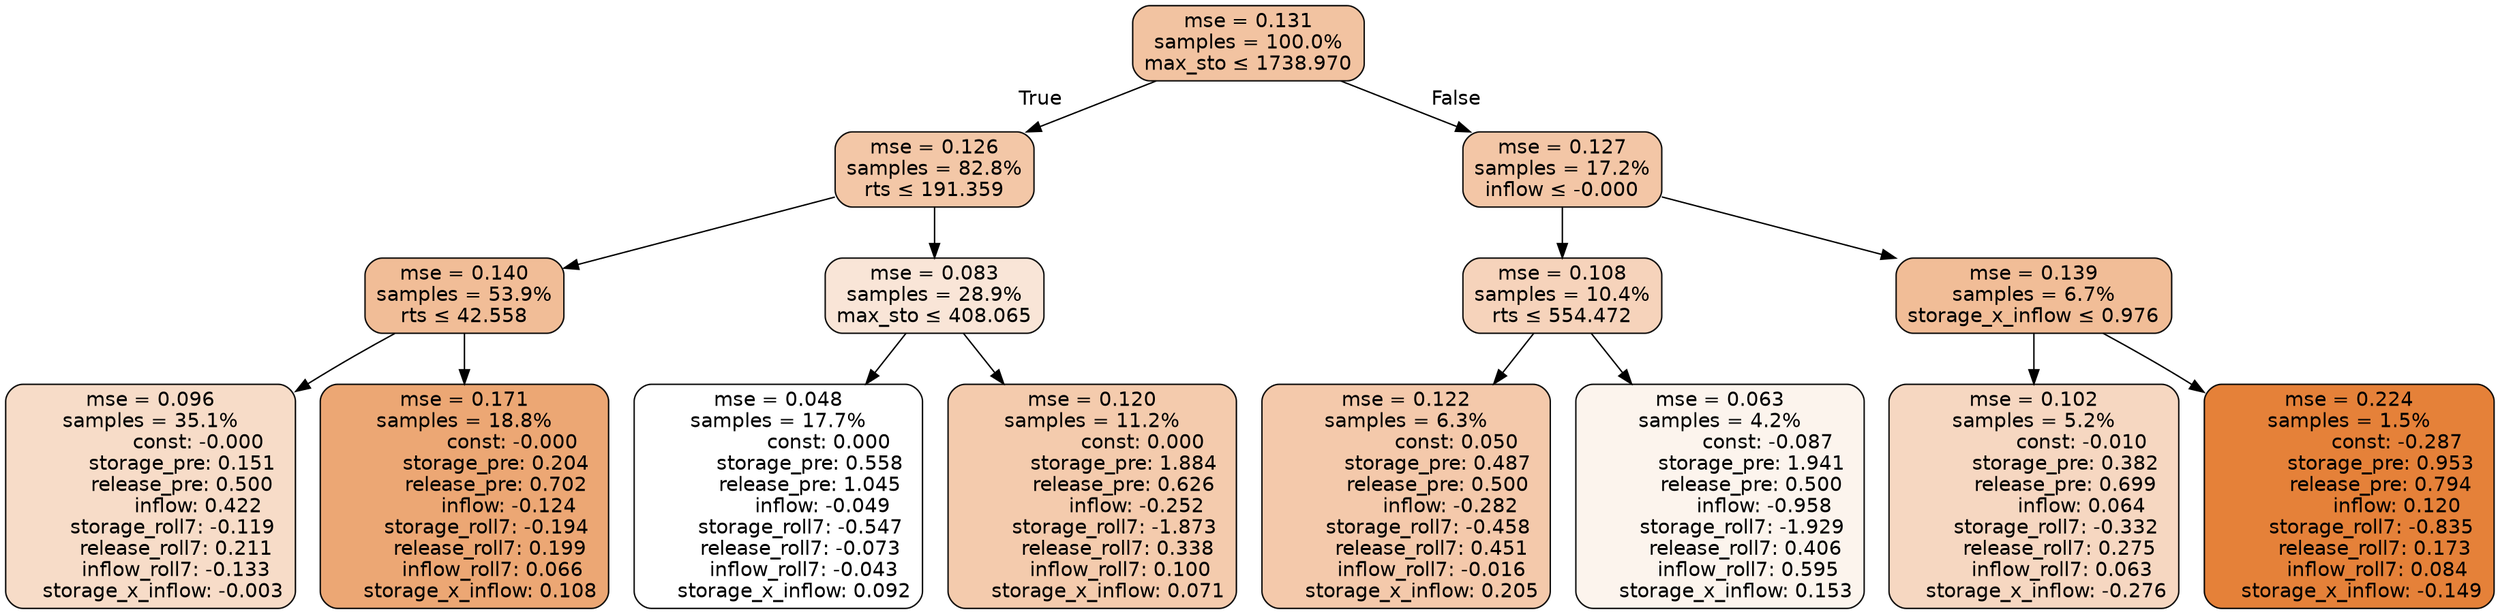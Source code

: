 digraph tree {
bgcolor="transparent"
node [shape=rectangle, style="filled, rounded", color="black", fontname=helvetica] ;
edge [fontname=helvetica] ;
	"0" [label="mse = 0.131
samples = 100.0%
max_sto &le; 1738.970", fillcolor="#f2c3a1"]
	"1" [label="mse = 0.126
samples = 82.8%
rts &le; 191.359", fillcolor="#f3c7a7"]
	"2" [label="mse = 0.140
samples = 53.9%
rts &le; 42.558", fillcolor="#f1bd97"]
	"3" [label="mse = 0.096
samples = 35.1%
               const: -0.000
          storage_pre: 0.151
          release_pre: 0.500
               inflow: 0.422
       storage_roll7: -0.119
        release_roll7: 0.211
        inflow_roll7: -0.133
    storage_x_inflow: -0.003", fillcolor="#f7dcc8"]
	"4" [label="mse = 0.171
samples = 18.8%
               const: -0.000
          storage_pre: 0.204
          release_pre: 0.702
              inflow: -0.124
       storage_roll7: -0.194
        release_roll7: 0.199
         inflow_roll7: 0.066
     storage_x_inflow: 0.108", fillcolor="#eca774"]
	"5" [label="mse = 0.083
samples = 28.9%
max_sto &le; 408.065", fillcolor="#f9e5d7"]
	"6" [label="mse = 0.048
samples = 17.7%
                const: 0.000
          storage_pre: 0.558
          release_pre: 1.045
              inflow: -0.049
       storage_roll7: -0.547
       release_roll7: -0.073
        inflow_roll7: -0.043
     storage_x_inflow: 0.092", fillcolor="#ffffff"]
	"7" [label="mse = 0.120
samples = 11.2%
                const: 0.000
          storage_pre: 1.884
          release_pre: 0.626
              inflow: -0.252
       storage_roll7: -1.873
        release_roll7: 0.338
         inflow_roll7: 0.100
     storage_x_inflow: 0.071", fillcolor="#f4cbad"]
	"8" [label="mse = 0.127
samples = 17.2%
inflow &le; -0.000", fillcolor="#f3c6a6"]
	"9" [label="mse = 0.108
samples = 10.4%
rts &le; 554.472", fillcolor="#f6d3bb"]
	"10" [label="mse = 0.122
samples = 6.3%
                const: 0.050
          storage_pre: 0.487
          release_pre: 0.500
              inflow: -0.282
       storage_roll7: -0.458
        release_roll7: 0.451
        inflow_roll7: -0.016
     storage_x_inflow: 0.205", fillcolor="#f4c9ab"]
	"11" [label="mse = 0.063
samples = 4.2%
               const: -0.087
          storage_pre: 1.941
          release_pre: 0.500
              inflow: -0.958
       storage_roll7: -1.929
        release_roll7: 0.406
         inflow_roll7: 0.595
     storage_x_inflow: 0.153", fillcolor="#fcf4ed"]
	"12" [label="mse = 0.139
samples = 6.7%
storage_x_inflow &le; 0.976", fillcolor="#f1bd97"]
	"13" [label="mse = 0.102
samples = 5.2%
               const: -0.010
          storage_pre: 0.382
          release_pre: 0.699
               inflow: 0.064
       storage_roll7: -0.332
        release_roll7: 0.275
         inflow_roll7: 0.063
    storage_x_inflow: -0.276", fillcolor="#f6d7c1"]
	"14" [label="mse = 0.224
samples = 1.5%
               const: -0.287
          storage_pre: 0.953
          release_pre: 0.794
               inflow: 0.120
       storage_roll7: -0.835
        release_roll7: 0.173
         inflow_roll7: 0.084
    storage_x_inflow: -0.149", fillcolor="#e58139"]

	"0" -> "1" [labeldistance=2.5, labelangle=45, headlabel="True"]
	"1" -> "2"
	"2" -> "3"
	"2" -> "4"
	"1" -> "5"
	"5" -> "6"
	"5" -> "7"
	"0" -> "8" [labeldistance=2.5, labelangle=-45, headlabel="False"]
	"8" -> "9"
	"9" -> "10"
	"9" -> "11"
	"8" -> "12"
	"12" -> "13"
	"12" -> "14"
}